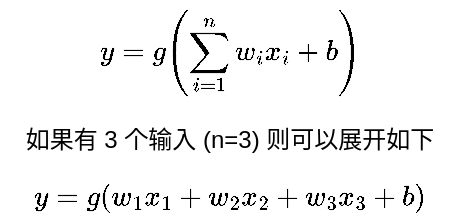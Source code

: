 <mxfile version="12.9.3" type="device"><diagram id="Y7kLL2AhDez6Rcj7kUEt" name="Page-1"><mxGraphModel dx="946" dy="611" grid="1" gridSize="10" guides="1" tooltips="1" connect="1" arrows="1" fold="1" page="1" pageScale="1" pageWidth="850" pageHeight="1100" math="1" shadow="0"><root><mxCell id="0"/><mxCell id="1" parent="0"/><mxCell id="1U6uARUPTFLArWjx2_js-1" value="`y=g(sum_(i=1)^n w_ix_i+b)`&lt;br&gt;&lt;br&gt;如果有 3 个输入 (n=3) 则可以展开如下&lt;br&gt;&lt;br&gt;`y=g(w_1x_1+w_2x_2+w_3x_3+b)`" style="text;html=1;strokeColor=none;fillColor=none;align=center;verticalAlign=middle;whiteSpace=wrap;rounded=0;" vertex="1" parent="1"><mxGeometry x="80" y="200" width="230" height="110" as="geometry"/></mxCell></root></mxGraphModel></diagram></mxfile>
